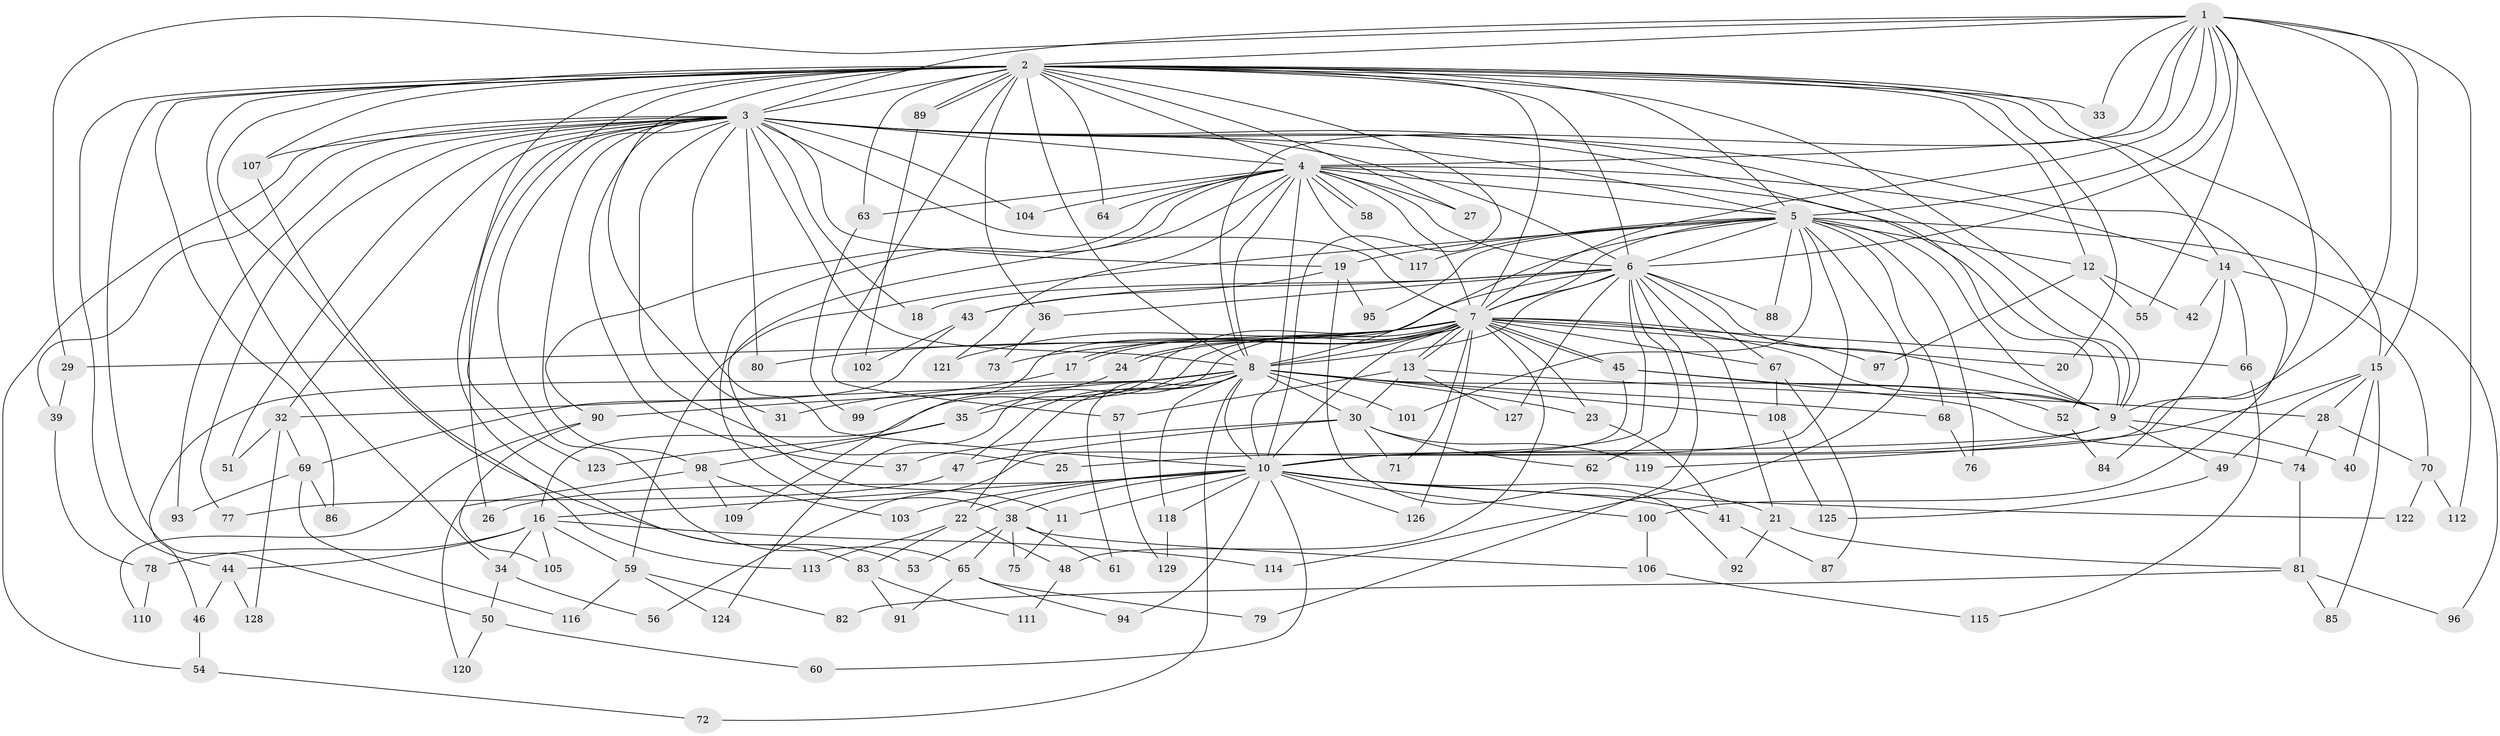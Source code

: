 // Generated by graph-tools (version 1.1) at 2025/01/03/09/25 03:01:24]
// undirected, 129 vertices, 283 edges
graph export_dot {
graph [start="1"]
  node [color=gray90,style=filled];
  1;
  2;
  3;
  4;
  5;
  6;
  7;
  8;
  9;
  10;
  11;
  12;
  13;
  14;
  15;
  16;
  17;
  18;
  19;
  20;
  21;
  22;
  23;
  24;
  25;
  26;
  27;
  28;
  29;
  30;
  31;
  32;
  33;
  34;
  35;
  36;
  37;
  38;
  39;
  40;
  41;
  42;
  43;
  44;
  45;
  46;
  47;
  48;
  49;
  50;
  51;
  52;
  53;
  54;
  55;
  56;
  57;
  58;
  59;
  60;
  61;
  62;
  63;
  64;
  65;
  66;
  67;
  68;
  69;
  70;
  71;
  72;
  73;
  74;
  75;
  76;
  77;
  78;
  79;
  80;
  81;
  82;
  83;
  84;
  85;
  86;
  87;
  88;
  89;
  90;
  91;
  92;
  93;
  94;
  95;
  96;
  97;
  98;
  99;
  100;
  101;
  102;
  103;
  104;
  105;
  106;
  107;
  108;
  109;
  110;
  111;
  112;
  113;
  114;
  115;
  116;
  117;
  118;
  119;
  120;
  121;
  122;
  123;
  124;
  125;
  126;
  127;
  128;
  129;
  1 -- 2;
  1 -- 3;
  1 -- 4;
  1 -- 5;
  1 -- 6;
  1 -- 7;
  1 -- 8;
  1 -- 9;
  1 -- 10;
  1 -- 15;
  1 -- 29;
  1 -- 33;
  1 -- 55;
  1 -- 112;
  2 -- 3;
  2 -- 4;
  2 -- 5;
  2 -- 6;
  2 -- 7;
  2 -- 8;
  2 -- 9;
  2 -- 10;
  2 -- 12;
  2 -- 14;
  2 -- 15;
  2 -- 20;
  2 -- 27;
  2 -- 31;
  2 -- 33;
  2 -- 34;
  2 -- 36;
  2 -- 44;
  2 -- 50;
  2 -- 53;
  2 -- 57;
  2 -- 63;
  2 -- 64;
  2 -- 83;
  2 -- 86;
  2 -- 89;
  2 -- 89;
  2 -- 107;
  2 -- 123;
  3 -- 4;
  3 -- 5;
  3 -- 6;
  3 -- 7;
  3 -- 8;
  3 -- 9;
  3 -- 10;
  3 -- 18;
  3 -- 19;
  3 -- 25;
  3 -- 26;
  3 -- 32;
  3 -- 37;
  3 -- 39;
  3 -- 51;
  3 -- 52;
  3 -- 54;
  3 -- 65;
  3 -- 77;
  3 -- 80;
  3 -- 93;
  3 -- 98;
  3 -- 100;
  3 -- 104;
  3 -- 107;
  4 -- 5;
  4 -- 6;
  4 -- 7;
  4 -- 8;
  4 -- 9;
  4 -- 10;
  4 -- 11;
  4 -- 14;
  4 -- 27;
  4 -- 38;
  4 -- 58;
  4 -- 58;
  4 -- 63;
  4 -- 64;
  4 -- 90;
  4 -- 104;
  4 -- 117;
  4 -- 121;
  5 -- 6;
  5 -- 7;
  5 -- 8;
  5 -- 9;
  5 -- 10;
  5 -- 12;
  5 -- 19;
  5 -- 59;
  5 -- 68;
  5 -- 76;
  5 -- 88;
  5 -- 95;
  5 -- 96;
  5 -- 101;
  5 -- 114;
  5 -- 117;
  6 -- 7;
  6 -- 8;
  6 -- 9;
  6 -- 10;
  6 -- 18;
  6 -- 21;
  6 -- 36;
  6 -- 43;
  6 -- 62;
  6 -- 67;
  6 -- 79;
  6 -- 88;
  6 -- 109;
  6 -- 127;
  7 -- 8;
  7 -- 9;
  7 -- 10;
  7 -- 13;
  7 -- 13;
  7 -- 16;
  7 -- 17;
  7 -- 17;
  7 -- 20;
  7 -- 23;
  7 -- 24;
  7 -- 24;
  7 -- 29;
  7 -- 35;
  7 -- 45;
  7 -- 45;
  7 -- 48;
  7 -- 66;
  7 -- 67;
  7 -- 71;
  7 -- 73;
  7 -- 80;
  7 -- 97;
  7 -- 121;
  7 -- 124;
  7 -- 126;
  8 -- 9;
  8 -- 10;
  8 -- 22;
  8 -- 23;
  8 -- 30;
  8 -- 32;
  8 -- 35;
  8 -- 46;
  8 -- 47;
  8 -- 61;
  8 -- 68;
  8 -- 72;
  8 -- 90;
  8 -- 101;
  8 -- 108;
  8 -- 118;
  9 -- 10;
  9 -- 25;
  9 -- 40;
  9 -- 49;
  10 -- 11;
  10 -- 16;
  10 -- 21;
  10 -- 22;
  10 -- 26;
  10 -- 38;
  10 -- 41;
  10 -- 60;
  10 -- 94;
  10 -- 100;
  10 -- 103;
  10 -- 118;
  10 -- 122;
  10 -- 126;
  11 -- 75;
  12 -- 42;
  12 -- 55;
  12 -- 97;
  13 -- 28;
  13 -- 30;
  13 -- 57;
  13 -- 127;
  14 -- 42;
  14 -- 66;
  14 -- 70;
  14 -- 84;
  15 -- 28;
  15 -- 40;
  15 -- 49;
  15 -- 85;
  15 -- 119;
  16 -- 34;
  16 -- 44;
  16 -- 59;
  16 -- 78;
  16 -- 105;
  16 -- 114;
  17 -- 31;
  19 -- 43;
  19 -- 92;
  19 -- 95;
  21 -- 81;
  21 -- 92;
  22 -- 48;
  22 -- 83;
  22 -- 113;
  23 -- 41;
  24 -- 99;
  28 -- 70;
  28 -- 74;
  29 -- 39;
  30 -- 37;
  30 -- 47;
  30 -- 62;
  30 -- 71;
  30 -- 119;
  32 -- 51;
  32 -- 69;
  32 -- 128;
  34 -- 50;
  34 -- 56;
  35 -- 98;
  35 -- 123;
  36 -- 73;
  38 -- 53;
  38 -- 61;
  38 -- 65;
  38 -- 75;
  38 -- 106;
  39 -- 78;
  41 -- 87;
  43 -- 69;
  43 -- 102;
  44 -- 46;
  44 -- 128;
  45 -- 52;
  45 -- 56;
  45 -- 74;
  46 -- 54;
  47 -- 77;
  48 -- 111;
  49 -- 125;
  50 -- 60;
  50 -- 120;
  52 -- 84;
  54 -- 72;
  57 -- 129;
  59 -- 82;
  59 -- 116;
  59 -- 124;
  63 -- 99;
  65 -- 79;
  65 -- 91;
  65 -- 94;
  66 -- 115;
  67 -- 87;
  67 -- 108;
  68 -- 76;
  69 -- 86;
  69 -- 93;
  69 -- 116;
  70 -- 112;
  70 -- 122;
  74 -- 81;
  78 -- 110;
  81 -- 82;
  81 -- 85;
  81 -- 96;
  83 -- 91;
  83 -- 111;
  89 -- 102;
  90 -- 105;
  90 -- 110;
  98 -- 103;
  98 -- 109;
  98 -- 120;
  100 -- 106;
  106 -- 115;
  107 -- 113;
  108 -- 125;
  118 -- 129;
}
